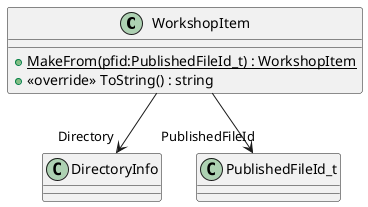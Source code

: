 @startuml
class WorkshopItem {
    + {static} MakeFrom(pfid:PublishedFileId_t) : WorkshopItem
    + <<override>> ToString() : string
}
WorkshopItem --> "Directory" DirectoryInfo
WorkshopItem --> "PublishedFileId" PublishedFileId_t
@enduml
